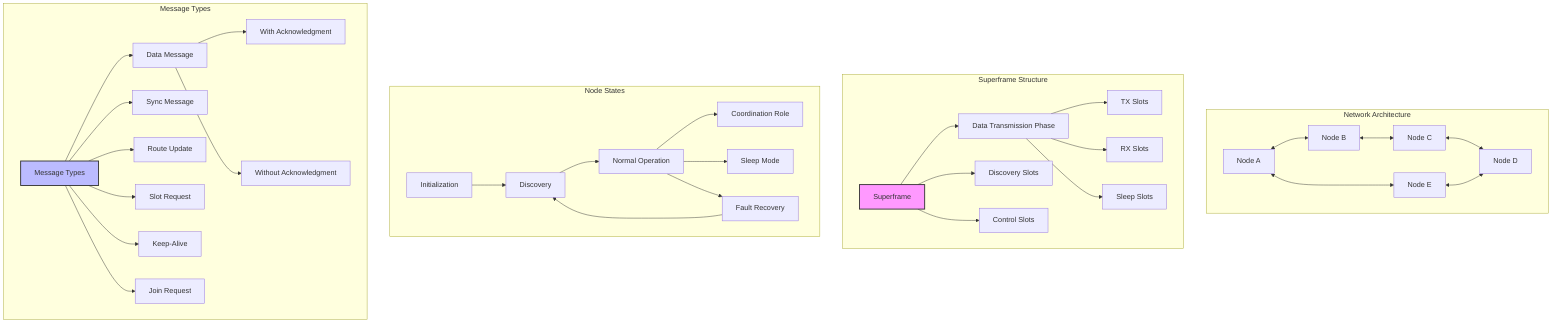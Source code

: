 graph TB
    subgraph "Network Architecture"
        A[Node A] <--> B[Node B]
        B <--> C[Node C]
        C <--> D[Node D]
        A <--> E[Node E]
        E <--> D[Node D]
    end

    subgraph "Superframe Structure"
        SF[Superframe] --> DT[Data Transmission Phase]
        SF --> DS[Discovery Slots]
        SF --> CS[Control Slots]
        
        DT --> TX[TX Slots]
        DT --> RX[RX Slots]
        DT --> SL[Sleep Slots]
    end

    subgraph "Node States"
        INIT[Initialization] --> DISC[Discovery]
        DISC --> NORM[Normal Operation]
        NORM --> COORD[Coordination Role]
        NORM --> SLEEP[Sleep Mode]
        NORM --> FAULT[Fault Recovery]
        FAULT --> DISC
    end

    subgraph "Message Types"
        MT[Message Types] --> DATA[Data Message]
        MT --> SYNC[Sync Message]
        MT --> ROUTE[Route Update]
        MT --> SLOT[Slot Request]
        MT --> KEEP[Keep-Alive]
        MT --> JOIN[Join Request]
        
        DATA --> ACK[With Acknowledgment]
        DATA --> NOACK[Without Acknowledgment]
    end

    style SF fill:#f9f,stroke:#333,stroke-width:2px
    style MT fill:#bbf,stroke:#333,stroke-width:2px